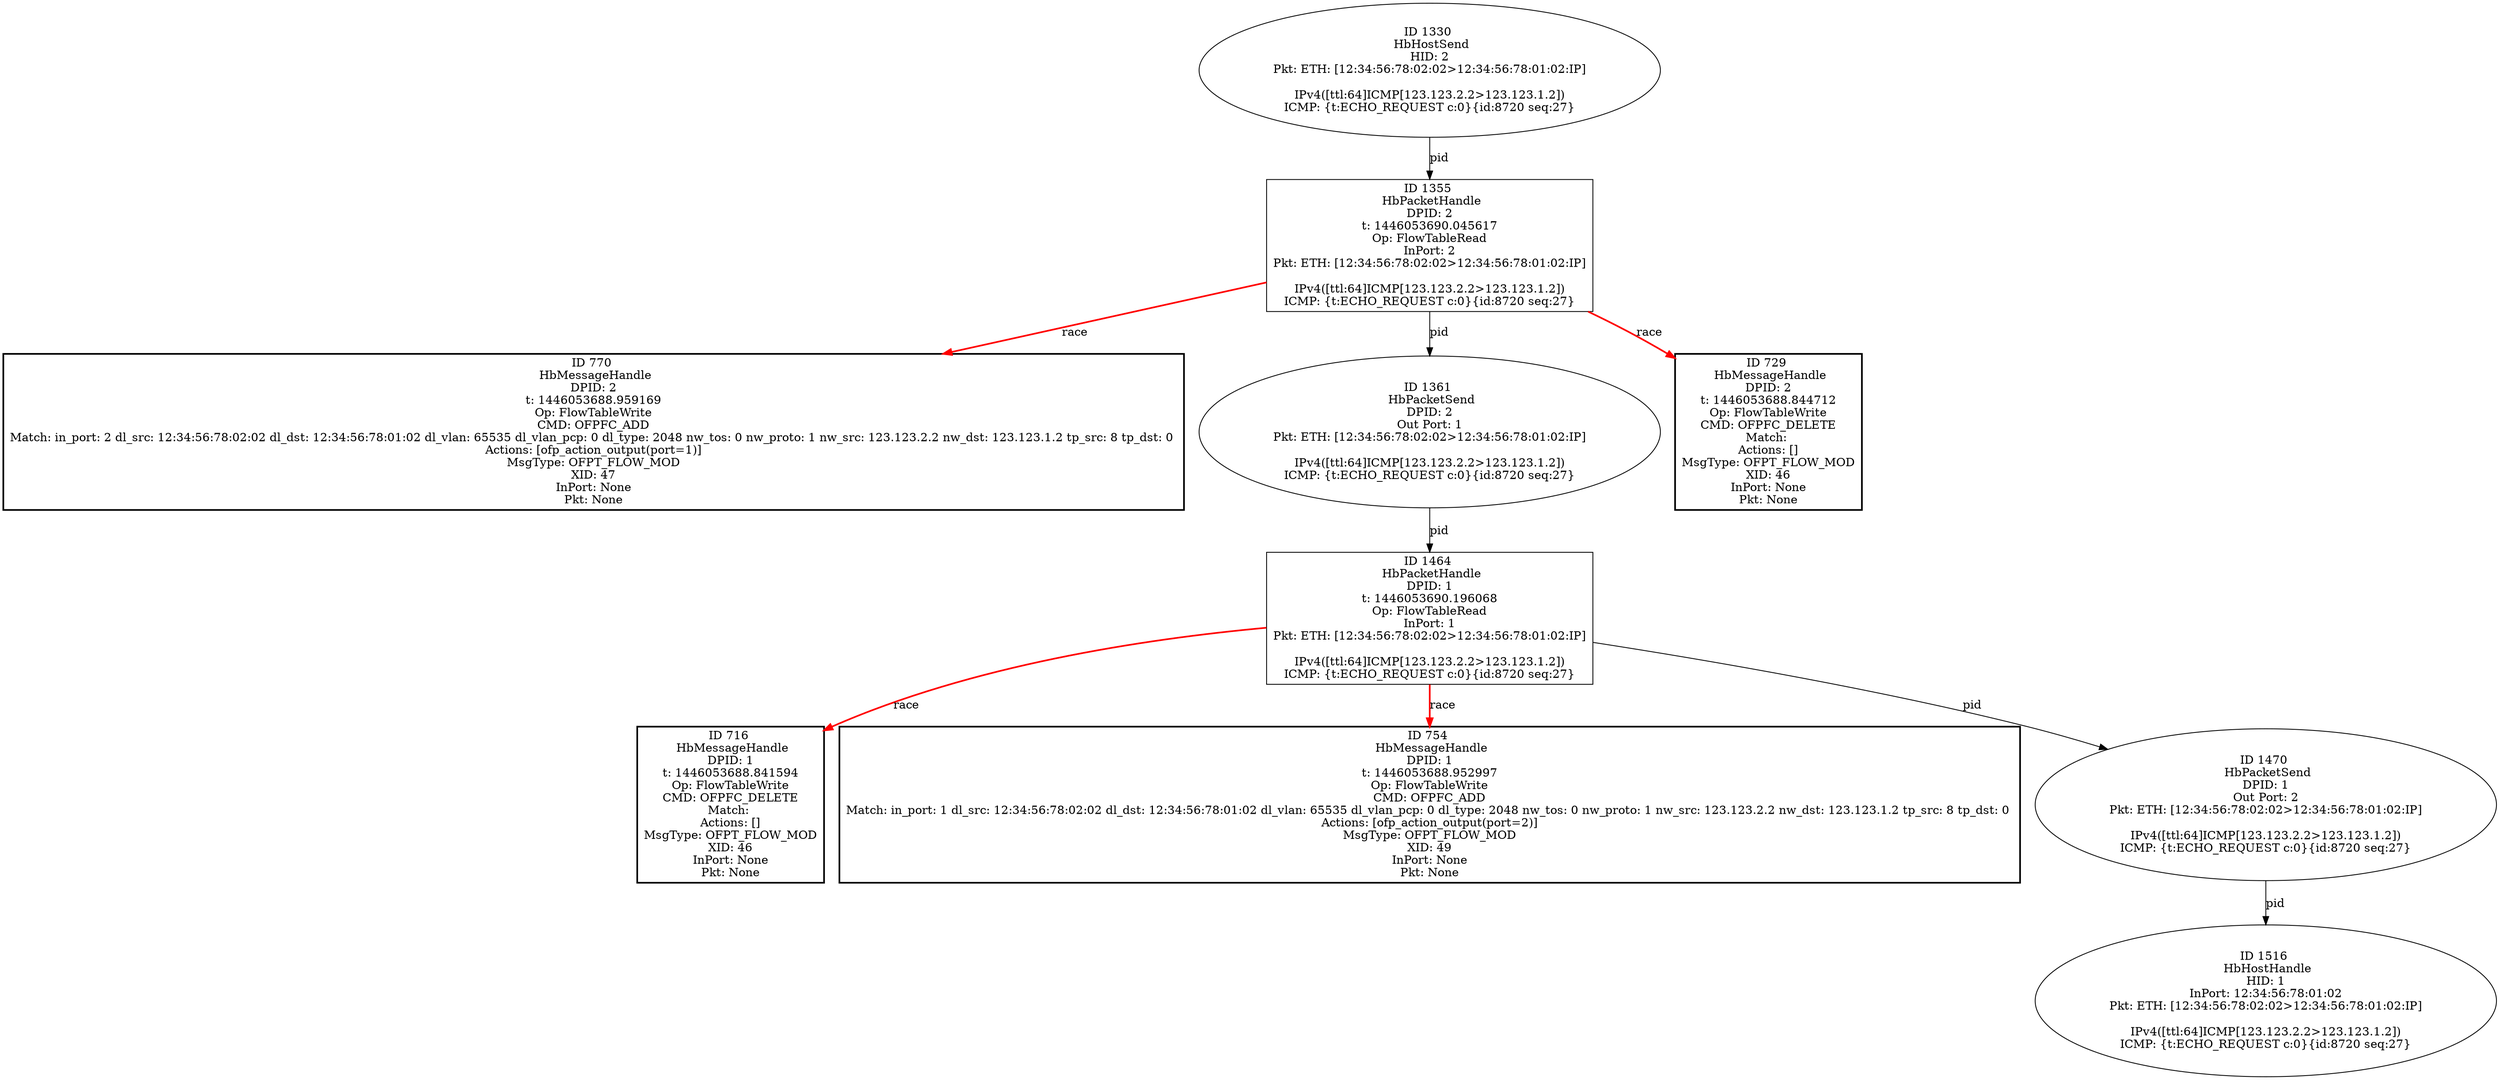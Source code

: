strict digraph G {
770 [shape=box, style=bold, event=<hb_events.HbMessageHandle object at 0x103b0d950>, label="ID 770 
 HbMessageHandle
DPID: 2
t: 1446053688.959169
Op: FlowTableWrite
CMD: OFPFC_ADD
Match: in_port: 2 dl_src: 12:34:56:78:02:02 dl_dst: 12:34:56:78:01:02 dl_vlan: 65535 dl_vlan_pcp: 0 dl_type: 2048 nw_tos: 0 nw_proto: 1 nw_src: 123.123.2.2 nw_dst: 123.123.1.2 tp_src: 8 tp_dst: 0 
Actions: [ofp_action_output(port=1)]
MsgType: OFPT_FLOW_MOD
XID: 47
InPort: None
Pkt: None"];
716 [shape=box, style=bold, event=<hb_events.HbMessageHandle object at 0x103b01750>, label="ID 716 
 HbMessageHandle
DPID: 1
t: 1446053688.841594
Op: FlowTableWrite
CMD: OFPFC_DELETE
Match: 
Actions: []
MsgType: OFPT_FLOW_MOD
XID: 46
InPort: None
Pkt: None"];
1355 [shape=box, event=<hb_events.HbPacketHandle object at 0x103c78d50>, label="ID 1355 
 HbPacketHandle
DPID: 2
t: 1446053690.045617
Op: FlowTableRead
InPort: 2
Pkt: ETH: [12:34:56:78:02:02>12:34:56:78:01:02:IP]

IPv4([ttl:64]ICMP[123.123.2.2>123.123.1.2])
ICMP: {t:ECHO_REQUEST c:0}{id:8720 seq:27}"];
1516 [shape=oval, event=<hb_events.HbHostHandle object at 0x103d05b50>, label="ID 1516 
 HbHostHandle
HID: 1
InPort: 12:34:56:78:01:02
Pkt: ETH: [12:34:56:78:02:02>12:34:56:78:01:02:IP]

IPv4([ttl:64]ICMP[123.123.2.2>123.123.1.2])
ICMP: {t:ECHO_REQUEST c:0}{id:8720 seq:27}"];
754 [shape=box, style=bold, event=<hb_events.HbMessageHandle object at 0x103b0d110>, label="ID 754 
 HbMessageHandle
DPID: 1
t: 1446053688.952997
Op: FlowTableWrite
CMD: OFPFC_ADD
Match: in_port: 1 dl_src: 12:34:56:78:02:02 dl_dst: 12:34:56:78:01:02 dl_vlan: 65535 dl_vlan_pcp: 0 dl_type: 2048 nw_tos: 0 nw_proto: 1 nw_src: 123.123.2.2 nw_dst: 123.123.1.2 tp_src: 8 tp_dst: 0 
Actions: [ofp_action_output(port=2)]
MsgType: OFPT_FLOW_MOD
XID: 49
InPort: None
Pkt: None"];
1361 [shape=oval, event=<hb_events.HbPacketSend object at 0x103c7f210>, label="ID 1361 
 HbPacketSend
DPID: 2
Out Port: 1
Pkt: ETH: [12:34:56:78:02:02>12:34:56:78:01:02:IP]

IPv4([ttl:64]ICMP[123.123.2.2>123.123.1.2])
ICMP: {t:ECHO_REQUEST c:0}{id:8720 seq:27}"];
1330 [shape=oval, event=<hb_events.HbHostSend object at 0x103c6d710>, label="ID 1330 
 HbHostSend
HID: 2
Pkt: ETH: [12:34:56:78:02:02>12:34:56:78:01:02:IP]

IPv4([ttl:64]ICMP[123.123.2.2>123.123.1.2])
ICMP: {t:ECHO_REQUEST c:0}{id:8720 seq:27}"];
1464 [shape=box, event=<hb_events.HbPacketHandle object at 0x103d7c490>, label="ID 1464 
 HbPacketHandle
DPID: 1
t: 1446053690.196068
Op: FlowTableRead
InPort: 1
Pkt: ETH: [12:34:56:78:02:02>12:34:56:78:01:02:IP]

IPv4([ttl:64]ICMP[123.123.2.2>123.123.1.2])
ICMP: {t:ECHO_REQUEST c:0}{id:8720 seq:27}"];
729 [shape=box, style=bold, event=<hb_events.HbMessageHandle object at 0x103b01ed0>, label="ID 729 
 HbMessageHandle
DPID: 2
t: 1446053688.844712
Op: FlowTableWrite
CMD: OFPFC_DELETE
Match: 
Actions: []
MsgType: OFPT_FLOW_MOD
XID: 46
InPort: None
Pkt: None"];
1470 [shape=oval, event=<hb_events.HbPacketSend object at 0x103d7c750>, label="ID 1470 
 HbPacketSend
DPID: 1
Out Port: 2
Pkt: ETH: [12:34:56:78:02:02>12:34:56:78:01:02:IP]

IPv4([ttl:64]ICMP[123.123.2.2>123.123.1.2])
ICMP: {t:ECHO_REQUEST c:0}{id:8720 seq:27}"];
1355 -> 1361  [rel=pid, label=pid];
1355 -> 770  [harmful=True, color=red, style=bold, rel=race, label=race];
1355 -> 729  [harmful=True, color=red, style=bold, rel=race, label=race];
1361 -> 1464  [rel=pid, label=pid];
1330 -> 1355  [rel=pid, label=pid];
1464 -> 754  [harmful=True, color=red, style=bold, rel=race, label=race];
1464 -> 716  [harmful=True, color=red, style=bold, rel=race, label=race];
1464 -> 1470  [rel=pid, label=pid];
1470 -> 1516  [rel=pid, label=pid];
}

